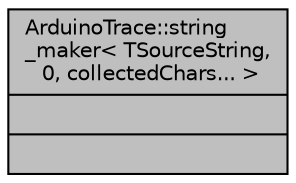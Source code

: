 digraph "ArduinoTrace::string_maker&lt; TSourceString, 0, collectedChars... &gt;"
{
 // LATEX_PDF_SIZE
  edge [fontname="Helvetica",fontsize="10",labelfontname="Helvetica",labelfontsize="10"];
  node [fontname="Helvetica",fontsize="10",shape=record];
  Node1 [label="{ArduinoTrace::string\l_maker\< TSourceString,\l 0, collectedChars... \>\n||}",height=0.2,width=0.4,color="black", fillcolor="grey75", style="filled", fontcolor="black",tooltip=" "];
}
